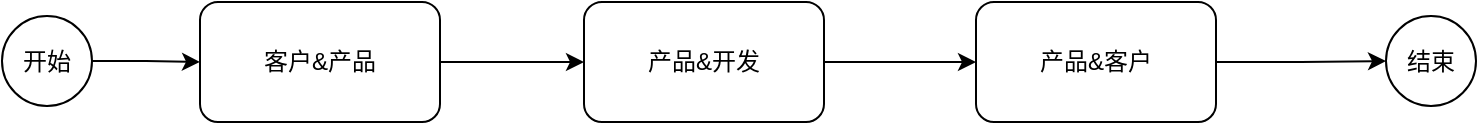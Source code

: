 <mxfile version="22.1.16" type="github">
  <diagram name="第 1 页" id="R6Fzk4r61LLISqoDeTsF">
    <mxGraphModel dx="1834" dy="746" grid="0" gridSize="10" guides="1" tooltips="1" connect="1" arrows="1" fold="1" page="0" pageScale="1" pageWidth="827" pageHeight="1169" background="#ffffff" math="0" shadow="0">
      <root>
        <mxCell id="0" />
        <mxCell id="1" parent="0" />
        <mxCell id="W2v2ygiOB0Vm-Sb3fco6-4" style="edgeStyle=orthogonalEdgeStyle;rounded=0;orthogonalLoop=1;jettySize=auto;html=1;entryX=0;entryY=0.5;entryDx=0;entryDy=0;" edge="1" parent="1" source="W2v2ygiOB0Vm-Sb3fco6-1" target="W2v2ygiOB0Vm-Sb3fco6-3">
          <mxGeometry relative="1" as="geometry" />
        </mxCell>
        <mxCell id="W2v2ygiOB0Vm-Sb3fco6-1" value="开始" style="ellipse;whiteSpace=wrap;html=1;aspect=fixed;" vertex="1" parent="1">
          <mxGeometry x="-51" y="334" width="45" height="45" as="geometry" />
        </mxCell>
        <mxCell id="W2v2ygiOB0Vm-Sb3fco6-2" value="结束" style="ellipse;whiteSpace=wrap;html=1;aspect=fixed;" vertex="1" parent="1">
          <mxGeometry x="641" y="334" width="45" height="45" as="geometry" />
        </mxCell>
        <mxCell id="W2v2ygiOB0Vm-Sb3fco6-8" style="edgeStyle=orthogonalEdgeStyle;rounded=0;orthogonalLoop=1;jettySize=auto;html=1;" edge="1" parent="1" source="W2v2ygiOB0Vm-Sb3fco6-3" target="W2v2ygiOB0Vm-Sb3fco6-5">
          <mxGeometry relative="1" as="geometry" />
        </mxCell>
        <mxCell id="W2v2ygiOB0Vm-Sb3fco6-3" value="客户&amp;amp;产品" style="rounded=1;whiteSpace=wrap;html=1;" vertex="1" parent="1">
          <mxGeometry x="48" y="327" width="120" height="60" as="geometry" />
        </mxCell>
        <mxCell id="W2v2ygiOB0Vm-Sb3fco6-9" style="edgeStyle=orthogonalEdgeStyle;rounded=0;orthogonalLoop=1;jettySize=auto;html=1;" edge="1" parent="1" source="W2v2ygiOB0Vm-Sb3fco6-5" target="W2v2ygiOB0Vm-Sb3fco6-6">
          <mxGeometry relative="1" as="geometry" />
        </mxCell>
        <mxCell id="W2v2ygiOB0Vm-Sb3fco6-5" value="产品&amp;amp;开发" style="rounded=1;whiteSpace=wrap;html=1;" vertex="1" parent="1">
          <mxGeometry x="240" y="327" width="120" height="60" as="geometry" />
        </mxCell>
        <mxCell id="W2v2ygiOB0Vm-Sb3fco6-7" style="edgeStyle=orthogonalEdgeStyle;rounded=0;orthogonalLoop=1;jettySize=auto;html=1;entryX=0;entryY=0.5;entryDx=0;entryDy=0;" edge="1" parent="1" source="W2v2ygiOB0Vm-Sb3fco6-6" target="W2v2ygiOB0Vm-Sb3fco6-2">
          <mxGeometry relative="1" as="geometry" />
        </mxCell>
        <mxCell id="W2v2ygiOB0Vm-Sb3fco6-6" value="产品&amp;amp;客户" style="rounded=1;whiteSpace=wrap;html=1;" vertex="1" parent="1">
          <mxGeometry x="436" y="327" width="120" height="60" as="geometry" />
        </mxCell>
      </root>
    </mxGraphModel>
  </diagram>
</mxfile>
